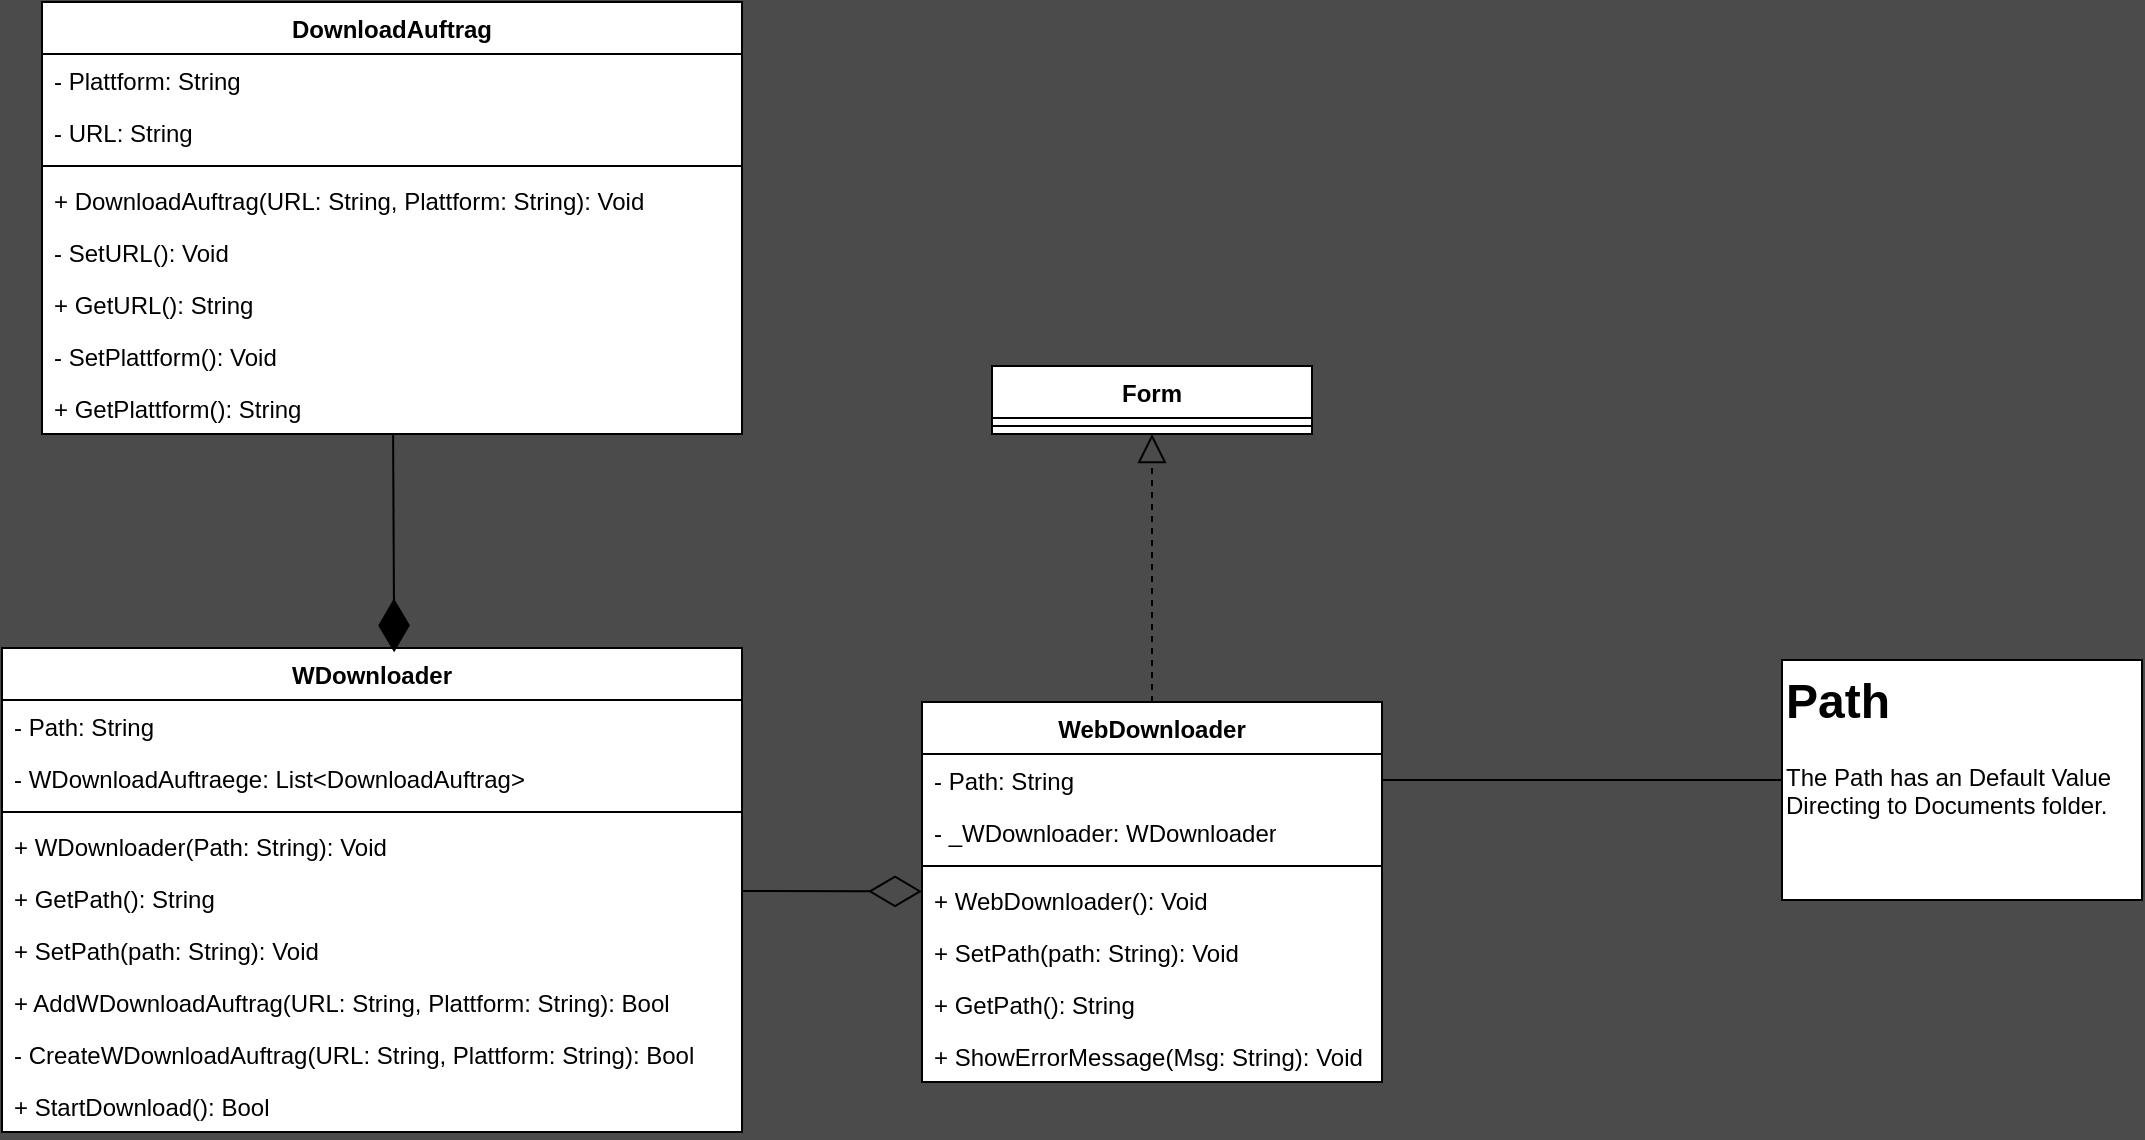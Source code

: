 <mxfile version="26.2.2">
  <diagram id="C5RBs43oDa-KdzZeNtuy" name="Page-1">
    <mxGraphModel dx="2068" dy="1235" grid="1" gridSize="10" guides="1" tooltips="1" connect="1" arrows="1" fold="1" page="1" pageScale="1" pageWidth="827" pageHeight="1169" background="#4B4B4B" math="0" shadow="0">
      <root>
        <mxCell id="WIyWlLk6GJQsqaUBKTNV-0" />
        <mxCell id="WIyWlLk6GJQsqaUBKTNV-1" parent="WIyWlLk6GJQsqaUBKTNV-0" />
        <mxCell id="gXYzp6JHuVnw0HzOYv-U-0" value="WDownloader" style="swimlane;fontStyle=1;align=center;verticalAlign=top;childLayout=stackLayout;horizontal=1;startSize=26;horizontalStack=0;resizeParent=1;resizeParentMax=0;resizeLast=0;collapsible=1;marginBottom=0;whiteSpace=wrap;html=1;swimlaneFillColor=default;" parent="WIyWlLk6GJQsqaUBKTNV-1" vertex="1">
          <mxGeometry x="10" y="413" width="370" height="242" as="geometry" />
        </mxCell>
        <mxCell id="gXYzp6JHuVnw0HzOYv-U-48" value="- Path&lt;span style=&quot;background-color: transparent; color: light-dark(rgb(0, 0, 0), rgb(255, 255, 255));&quot;&gt;: String&lt;/span&gt;" style="text;strokeColor=none;fillColor=none;align=left;verticalAlign=top;spacingLeft=4;spacingRight=4;overflow=hidden;rotatable=0;points=[[0,0.5],[1,0.5]];portConstraint=eastwest;whiteSpace=wrap;html=1;" parent="gXYzp6JHuVnw0HzOYv-U-0" vertex="1">
          <mxGeometry y="26" width="370" height="26" as="geometry" />
        </mxCell>
        <mxCell id="gXYzp6JHuVnw0HzOYv-U-1" value="- WDownloadAuftraege&lt;span style=&quot;background-color: transparent; color: light-dark(rgb(0, 0, 0), rgb(255, 255, 255));&quot;&gt;: List&amp;lt;DownloadAuftrag&amp;gt;&lt;/span&gt;" style="text;strokeColor=none;fillColor=none;align=left;verticalAlign=top;spacingLeft=4;spacingRight=4;overflow=hidden;rotatable=0;points=[[0,0.5],[1,0.5]];portConstraint=eastwest;whiteSpace=wrap;html=1;" parent="gXYzp6JHuVnw0HzOYv-U-0" vertex="1">
          <mxGeometry y="52" width="370" height="26" as="geometry" />
        </mxCell>
        <mxCell id="gXYzp6JHuVnw0HzOYv-U-2" value="" style="line;strokeWidth=1;fillColor=none;align=left;verticalAlign=middle;spacingTop=-1;spacingLeft=3;spacingRight=3;rotatable=0;labelPosition=right;points=[];portConstraint=eastwest;strokeColor=inherit;" parent="gXYzp6JHuVnw0HzOYv-U-0" vertex="1">
          <mxGeometry y="78" width="370" height="8" as="geometry" />
        </mxCell>
        <mxCell id="gXYzp6JHuVnw0HzOYv-U-40" value="+ WDownloader(Path: String): Void" style="text;strokeColor=none;fillColor=none;align=left;verticalAlign=top;spacingLeft=4;spacingRight=4;overflow=hidden;rotatable=0;points=[[0,0.5],[1,0.5]];portConstraint=eastwest;whiteSpace=wrap;html=1;" parent="gXYzp6JHuVnw0HzOYv-U-0" vertex="1">
          <mxGeometry y="86" width="370" height="26" as="geometry" />
        </mxCell>
        <mxCell id="gXYzp6JHuVnw0HzOYv-U-53" value="+ GetPath(): String" style="text;strokeColor=none;fillColor=none;align=left;verticalAlign=top;spacingLeft=4;spacingRight=4;overflow=hidden;rotatable=0;points=[[0,0.5],[1,0.5]];portConstraint=eastwest;whiteSpace=wrap;html=1;" parent="gXYzp6JHuVnw0HzOYv-U-0" vertex="1">
          <mxGeometry y="112" width="370" height="26" as="geometry" />
        </mxCell>
        <mxCell id="gXYzp6JHuVnw0HzOYv-U-52" value="+ SetPath(path: String): Void" style="text;strokeColor=none;fillColor=none;align=left;verticalAlign=top;spacingLeft=4;spacingRight=4;overflow=hidden;rotatable=0;points=[[0,0.5],[1,0.5]];portConstraint=eastwest;whiteSpace=wrap;html=1;" parent="gXYzp6JHuVnw0HzOYv-U-0" vertex="1">
          <mxGeometry y="138" width="370" height="26" as="geometry" />
        </mxCell>
        <mxCell id="gXYzp6JHuVnw0HzOYv-U-28" value="+ AddWDownloadAuftrag(URL: String, Plattform: String): Bool" style="text;strokeColor=none;fillColor=none;align=left;verticalAlign=top;spacingLeft=4;spacingRight=4;overflow=hidden;rotatable=0;points=[[0,0.5],[1,0.5]];portConstraint=eastwest;whiteSpace=wrap;html=1;" parent="gXYzp6JHuVnw0HzOYv-U-0" vertex="1">
          <mxGeometry y="164" width="370" height="26" as="geometry" />
        </mxCell>
        <mxCell id="gXYzp6JHuVnw0HzOYv-U-47" value="- CreateWDownloadAuftrag(URL: String, Plattform: String): Bool" style="text;strokeColor=none;fillColor=none;align=left;verticalAlign=top;spacingLeft=4;spacingRight=4;overflow=hidden;rotatable=0;points=[[0,0.5],[1,0.5]];portConstraint=eastwest;whiteSpace=wrap;html=1;" parent="gXYzp6JHuVnw0HzOYv-U-0" vertex="1">
          <mxGeometry y="190" width="370" height="26" as="geometry" />
        </mxCell>
        <mxCell id="gXYzp6JHuVnw0HzOYv-U-3" value="+ StartDownload(): Bool" style="text;strokeColor=none;fillColor=none;align=left;verticalAlign=top;spacingLeft=4;spacingRight=4;overflow=hidden;rotatable=0;points=[[0,0.5],[1,0.5]];portConstraint=eastwest;whiteSpace=wrap;html=1;" parent="gXYzp6JHuVnw0HzOYv-U-0" vertex="1">
          <mxGeometry y="216" width="370" height="26" as="geometry" />
        </mxCell>
        <mxCell id="gXYzp6JHuVnw0HzOYv-U-4" value="WebDownloader" style="swimlane;fontStyle=1;align=center;verticalAlign=top;childLayout=stackLayout;horizontal=1;startSize=26;horizontalStack=0;resizeParent=1;resizeParentMax=0;resizeLast=0;collapsible=1;marginBottom=0;whiteSpace=wrap;html=1;swimlaneFillColor=default;" parent="WIyWlLk6GJQsqaUBKTNV-1" vertex="1">
          <mxGeometry x="470" y="440" width="230" height="190" as="geometry" />
        </mxCell>
        <mxCell id="gXYzp6JHuVnw0HzOYv-U-5" value="- Path: String" style="text;strokeColor=none;fillColor=none;align=left;verticalAlign=top;spacingLeft=4;spacingRight=4;overflow=hidden;rotatable=0;points=[[0,0.5],[1,0.5]];portConstraint=eastwest;whiteSpace=wrap;html=1;swimlaneFillColor=default;" parent="gXYzp6JHuVnw0HzOYv-U-4" vertex="1">
          <mxGeometry y="26" width="230" height="26" as="geometry" />
        </mxCell>
        <mxCell id="gXYzp6JHuVnw0HzOYv-U-39" value="- _WDownloader: WDownloader" style="text;strokeColor=none;fillColor=none;align=left;verticalAlign=top;spacingLeft=4;spacingRight=4;overflow=hidden;rotatable=0;points=[[0,0.5],[1,0.5]];portConstraint=eastwest;whiteSpace=wrap;html=1;" parent="gXYzp6JHuVnw0HzOYv-U-4" vertex="1">
          <mxGeometry y="52" width="230" height="26" as="geometry" />
        </mxCell>
        <mxCell id="gXYzp6JHuVnw0HzOYv-U-6" value="" style="line;strokeWidth=1;fillColor=none;align=left;verticalAlign=middle;spacingTop=-1;spacingLeft=3;spacingRight=3;rotatable=0;labelPosition=right;points=[];portConstraint=eastwest;strokeColor=inherit;" parent="gXYzp6JHuVnw0HzOYv-U-4" vertex="1">
          <mxGeometry y="78" width="230" height="8" as="geometry" />
        </mxCell>
        <mxCell id="gXYzp6JHuVnw0HzOYv-U-41" value="+ WebDownloader(): Void" style="text;strokeColor=none;fillColor=none;align=left;verticalAlign=top;spacingLeft=4;spacingRight=4;overflow=hidden;rotatable=0;points=[[0,0.5],[1,0.5]];portConstraint=eastwest;whiteSpace=wrap;html=1;" parent="gXYzp6JHuVnw0HzOYv-U-4" vertex="1">
          <mxGeometry y="86" width="230" height="26" as="geometry" />
        </mxCell>
        <mxCell id="gXYzp6JHuVnw0HzOYv-U-7" value="+ SetPath(path: String): Void" style="text;strokeColor=none;fillColor=none;align=left;verticalAlign=top;spacingLeft=4;spacingRight=4;overflow=hidden;rotatable=0;points=[[0,0.5],[1,0.5]];portConstraint=eastwest;whiteSpace=wrap;html=1;" parent="gXYzp6JHuVnw0HzOYv-U-4" vertex="1">
          <mxGeometry y="112" width="230" height="26" as="geometry" />
        </mxCell>
        <mxCell id="gXYzp6JHuVnw0HzOYv-U-38" value="+ GetPath(): String" style="text;strokeColor=none;fillColor=none;align=left;verticalAlign=top;spacingLeft=4;spacingRight=4;overflow=hidden;rotatable=0;points=[[0,0.5],[1,0.5]];portConstraint=eastwest;whiteSpace=wrap;html=1;" parent="gXYzp6JHuVnw0HzOYv-U-4" vertex="1">
          <mxGeometry y="138" width="230" height="26" as="geometry" />
        </mxCell>
        <mxCell id="gXYzp6JHuVnw0HzOYv-U-56" value="+ ShowErrorMessage(Msg: String): Void" style="text;strokeColor=none;fillColor=none;align=left;verticalAlign=top;spacingLeft=4;spacingRight=4;overflow=hidden;rotatable=0;points=[[0,0.5],[1,0.5]];portConstraint=eastwest;whiteSpace=wrap;html=1;" parent="gXYzp6JHuVnw0HzOYv-U-4" vertex="1">
          <mxGeometry y="164" width="230" height="26" as="geometry" />
        </mxCell>
        <mxCell id="gXYzp6JHuVnw0HzOYv-U-13" value="DownloadAuftrag" style="swimlane;fontStyle=1;align=center;verticalAlign=top;childLayout=stackLayout;horizontal=1;startSize=26;horizontalStack=0;resizeParent=1;resizeParentMax=0;resizeLast=0;collapsible=1;marginBottom=0;whiteSpace=wrap;html=1;swimlaneFillColor=default;" parent="WIyWlLk6GJQsqaUBKTNV-1" vertex="1">
          <mxGeometry x="30" y="90" width="350" height="216" as="geometry" />
        </mxCell>
        <mxCell id="gXYzp6JHuVnw0HzOYv-U-14" value="- Plattform: String" style="text;strokeColor=none;fillColor=none;align=left;verticalAlign=top;spacingLeft=4;spacingRight=4;overflow=hidden;rotatable=0;points=[[0,0.5],[1,0.5]];portConstraint=eastwest;whiteSpace=wrap;html=1;" parent="gXYzp6JHuVnw0HzOYv-U-13" vertex="1">
          <mxGeometry y="26" width="350" height="26" as="geometry" />
        </mxCell>
        <mxCell id="gXYzp6JHuVnw0HzOYv-U-26" value="- URL: String" style="text;strokeColor=none;fillColor=none;align=left;verticalAlign=top;spacingLeft=4;spacingRight=4;overflow=hidden;rotatable=0;points=[[0,0.5],[1,0.5]];portConstraint=eastwest;whiteSpace=wrap;html=1;" parent="gXYzp6JHuVnw0HzOYv-U-13" vertex="1">
          <mxGeometry y="52" width="350" height="26" as="geometry" />
        </mxCell>
        <mxCell id="gXYzp6JHuVnw0HzOYv-U-15" value="" style="line;strokeWidth=1;fillColor=none;align=left;verticalAlign=middle;spacingTop=-1;spacingLeft=3;spacingRight=3;rotatable=0;labelPosition=right;points=[];portConstraint=eastwest;strokeColor=inherit;" parent="gXYzp6JHuVnw0HzOYv-U-13" vertex="1">
          <mxGeometry y="78" width="350" height="8" as="geometry" />
        </mxCell>
        <mxCell id="gXYzp6JHuVnw0HzOYv-U-46" value="+ DownloadAuftrag(URL: String, Plattform: String): Void" style="text;strokeColor=none;fillColor=none;align=left;verticalAlign=top;spacingLeft=4;spacingRight=4;overflow=hidden;rotatable=0;points=[[0,0.5],[1,0.5]];portConstraint=eastwest;whiteSpace=wrap;html=1;" parent="gXYzp6JHuVnw0HzOYv-U-13" vertex="1">
          <mxGeometry y="86" width="350" height="26" as="geometry" />
        </mxCell>
        <mxCell id="gXYzp6JHuVnw0HzOYv-U-29" value="- SetURL(): Void" style="text;strokeColor=none;fillColor=none;align=left;verticalAlign=top;spacingLeft=4;spacingRight=4;overflow=hidden;rotatable=0;points=[[0,0.5],[1,0.5]];portConstraint=eastwest;whiteSpace=wrap;html=1;" parent="gXYzp6JHuVnw0HzOYv-U-13" vertex="1">
          <mxGeometry y="112" width="350" height="26" as="geometry" />
        </mxCell>
        <mxCell id="gXYzp6JHuVnw0HzOYv-U-27" value="+ GetURL(): String" style="text;strokeColor=none;fillColor=none;align=left;verticalAlign=top;spacingLeft=4;spacingRight=4;overflow=hidden;rotatable=0;points=[[0,0.5],[1,0.5]];portConstraint=eastwest;whiteSpace=wrap;html=1;" parent="gXYzp6JHuVnw0HzOYv-U-13" vertex="1">
          <mxGeometry y="138" width="350" height="26" as="geometry" />
        </mxCell>
        <mxCell id="gXYzp6JHuVnw0HzOYv-U-30" value="- SetPlattform(): Void" style="text;strokeColor=none;fillColor=none;align=left;verticalAlign=top;spacingLeft=4;spacingRight=4;overflow=hidden;rotatable=0;points=[[0,0.5],[1,0.5]];portConstraint=eastwest;whiteSpace=wrap;html=1;" parent="gXYzp6JHuVnw0HzOYv-U-13" vertex="1">
          <mxGeometry y="164" width="350" height="26" as="geometry" />
        </mxCell>
        <mxCell id="gXYzp6JHuVnw0HzOYv-U-16" value="+ GetPlattform(): String" style="text;strokeColor=none;fillColor=none;align=left;verticalAlign=top;spacingLeft=4;spacingRight=4;overflow=hidden;rotatable=0;points=[[0,0.5],[1,0.5]];portConstraint=eastwest;whiteSpace=wrap;html=1;" parent="gXYzp6JHuVnw0HzOYv-U-13" vertex="1">
          <mxGeometry y="190" width="350" height="26" as="geometry" />
        </mxCell>
        <mxCell id="gXYzp6JHuVnw0HzOYv-U-37" value="" style="endArrow=diamondThin;endFill=1;endSize=24;html=1;rounded=0;entryX=0.53;entryY=0.009;entryDx=0;entryDy=0;entryPerimeter=0;" parent="WIyWlLk6GJQsqaUBKTNV-1" source="gXYzp6JHuVnw0HzOYv-U-13" target="gXYzp6JHuVnw0HzOYv-U-0" edge="1">
          <mxGeometry width="160" relative="1" as="geometry">
            <mxPoint x="130" y="360" as="sourcePoint" />
            <mxPoint x="290" y="360" as="targetPoint" />
          </mxGeometry>
        </mxCell>
        <mxCell id="gXYzp6JHuVnw0HzOYv-U-45" value="" style="endArrow=diamondThin;endFill=0;endSize=24;html=1;rounded=0;" parent="WIyWlLk6GJQsqaUBKTNV-1" source="gXYzp6JHuVnw0HzOYv-U-0" target="gXYzp6JHuVnw0HzOYv-U-4" edge="1">
          <mxGeometry width="160" relative="1" as="geometry">
            <mxPoint x="370" y="470" as="sourcePoint" />
            <mxPoint x="370" y="420" as="targetPoint" />
          </mxGeometry>
        </mxCell>
        <mxCell id="gXYzp6JHuVnw0HzOYv-U-50" value="&lt;h1 style=&quot;margin-top: 0px;&quot;&gt;Path&lt;/h1&gt;&lt;p&gt;The Path has an Default Value Directing to Documents folder.&lt;/p&gt;" style="text;html=1;whiteSpace=wrap;overflow=hidden;rounded=0;fillColor=default;glass=0;strokeColor=default;shadow=0;swimlaneFillColor=default;" parent="WIyWlLk6GJQsqaUBKTNV-1" vertex="1">
          <mxGeometry x="900" y="419" width="180" height="120" as="geometry" />
        </mxCell>
        <mxCell id="gXYzp6JHuVnw0HzOYv-U-55" value="" style="endArrow=none;html=1;rounded=0;" parent="WIyWlLk6GJQsqaUBKTNV-1" source="gXYzp6JHuVnw0HzOYv-U-5" target="gXYzp6JHuVnw0HzOYv-U-50" edge="1">
          <mxGeometry width="50" height="50" relative="1" as="geometry">
            <mxPoint x="660" y="280" as="sourcePoint" />
            <mxPoint x="710" y="230" as="targetPoint" />
          </mxGeometry>
        </mxCell>
        <mxCell id="gXYzp6JHuVnw0HzOYv-U-57" value="Form" style="swimlane;fontStyle=1;align=center;verticalAlign=top;childLayout=stackLayout;horizontal=1;startSize=26;horizontalStack=0;resizeParent=1;resizeParentMax=0;resizeLast=0;collapsible=1;marginBottom=0;whiteSpace=wrap;html=1;swimlaneFillColor=default;" parent="WIyWlLk6GJQsqaUBKTNV-1" vertex="1">
          <mxGeometry x="505" y="272" width="160" height="34" as="geometry" />
        </mxCell>
        <mxCell id="gXYzp6JHuVnw0HzOYv-U-59" value="" style="line;strokeWidth=1;fillColor=none;align=left;verticalAlign=middle;spacingTop=-1;spacingLeft=3;spacingRight=3;rotatable=0;labelPosition=right;points=[];portConstraint=eastwest;strokeColor=inherit;" parent="gXYzp6JHuVnw0HzOYv-U-57" vertex="1">
          <mxGeometry y="26" width="160" height="8" as="geometry" />
        </mxCell>
        <mxCell id="gXYzp6JHuVnw0HzOYv-U-61" value="" style="endArrow=block;dashed=1;endFill=0;endSize=12;html=1;rounded=0;" parent="WIyWlLk6GJQsqaUBKTNV-1" source="gXYzp6JHuVnw0HzOYv-U-4" target="gXYzp6JHuVnw0HzOYv-U-57" edge="1">
          <mxGeometry width="160" relative="1" as="geometry">
            <mxPoint x="650" y="480" as="sourcePoint" />
            <mxPoint x="810" y="480" as="targetPoint" />
          </mxGeometry>
        </mxCell>
      </root>
    </mxGraphModel>
  </diagram>
</mxfile>
